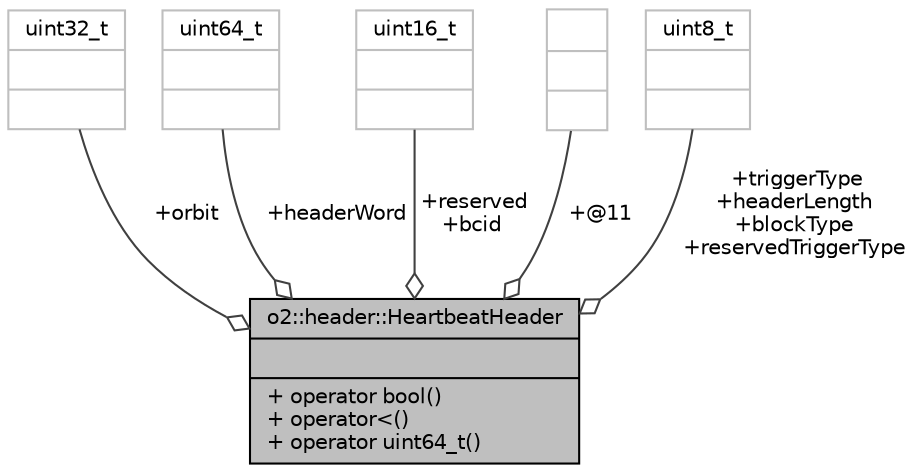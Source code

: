 digraph "o2::header::HeartbeatHeader"
{
 // INTERACTIVE_SVG=YES
  bgcolor="transparent";
  edge [fontname="Helvetica",fontsize="10",labelfontname="Helvetica",labelfontsize="10"];
  node [fontname="Helvetica",fontsize="10",shape=record];
  Node1 [label="{o2::header::HeartbeatHeader\n||+ operator bool()\l+ operator\<()\l+ operator uint64_t()\l}",height=0.2,width=0.4,color="black", fillcolor="grey75", style="filled" fontcolor="black"];
  Node2 -> Node1 [color="grey25",fontsize="10",style="solid",label=" +orbit" ,arrowhead="odiamond",fontname="Helvetica"];
  Node2 [label="{uint32_t\n||}",height=0.2,width=0.4,color="grey75"];
  Node3 -> Node1 [color="grey25",fontsize="10",style="solid",label=" +headerWord" ,arrowhead="odiamond",fontname="Helvetica"];
  Node3 [label="{uint64_t\n||}",height=0.2,width=0.4,color="grey75"];
  Node4 -> Node1 [color="grey25",fontsize="10",style="solid",label=" +reserved\n+bcid" ,arrowhead="odiamond",fontname="Helvetica"];
  Node4 [label="{uint16_t\n||}",height=0.2,width=0.4,color="grey75"];
  Node5 -> Node1 [color="grey25",fontsize="10",style="solid",label=" +@11" ,arrowhead="odiamond",fontname="Helvetica"];
  Node5 [label="{\n||}",height=0.2,width=0.4,color="grey75"];
  Node6 -> Node1 [color="grey25",fontsize="10",style="solid",label=" +triggerType\n+headerLength\n+blockType\n+reservedTriggerType" ,arrowhead="odiamond",fontname="Helvetica"];
  Node6 [label="{uint8_t\n||}",height=0.2,width=0.4,color="grey75"];
}
